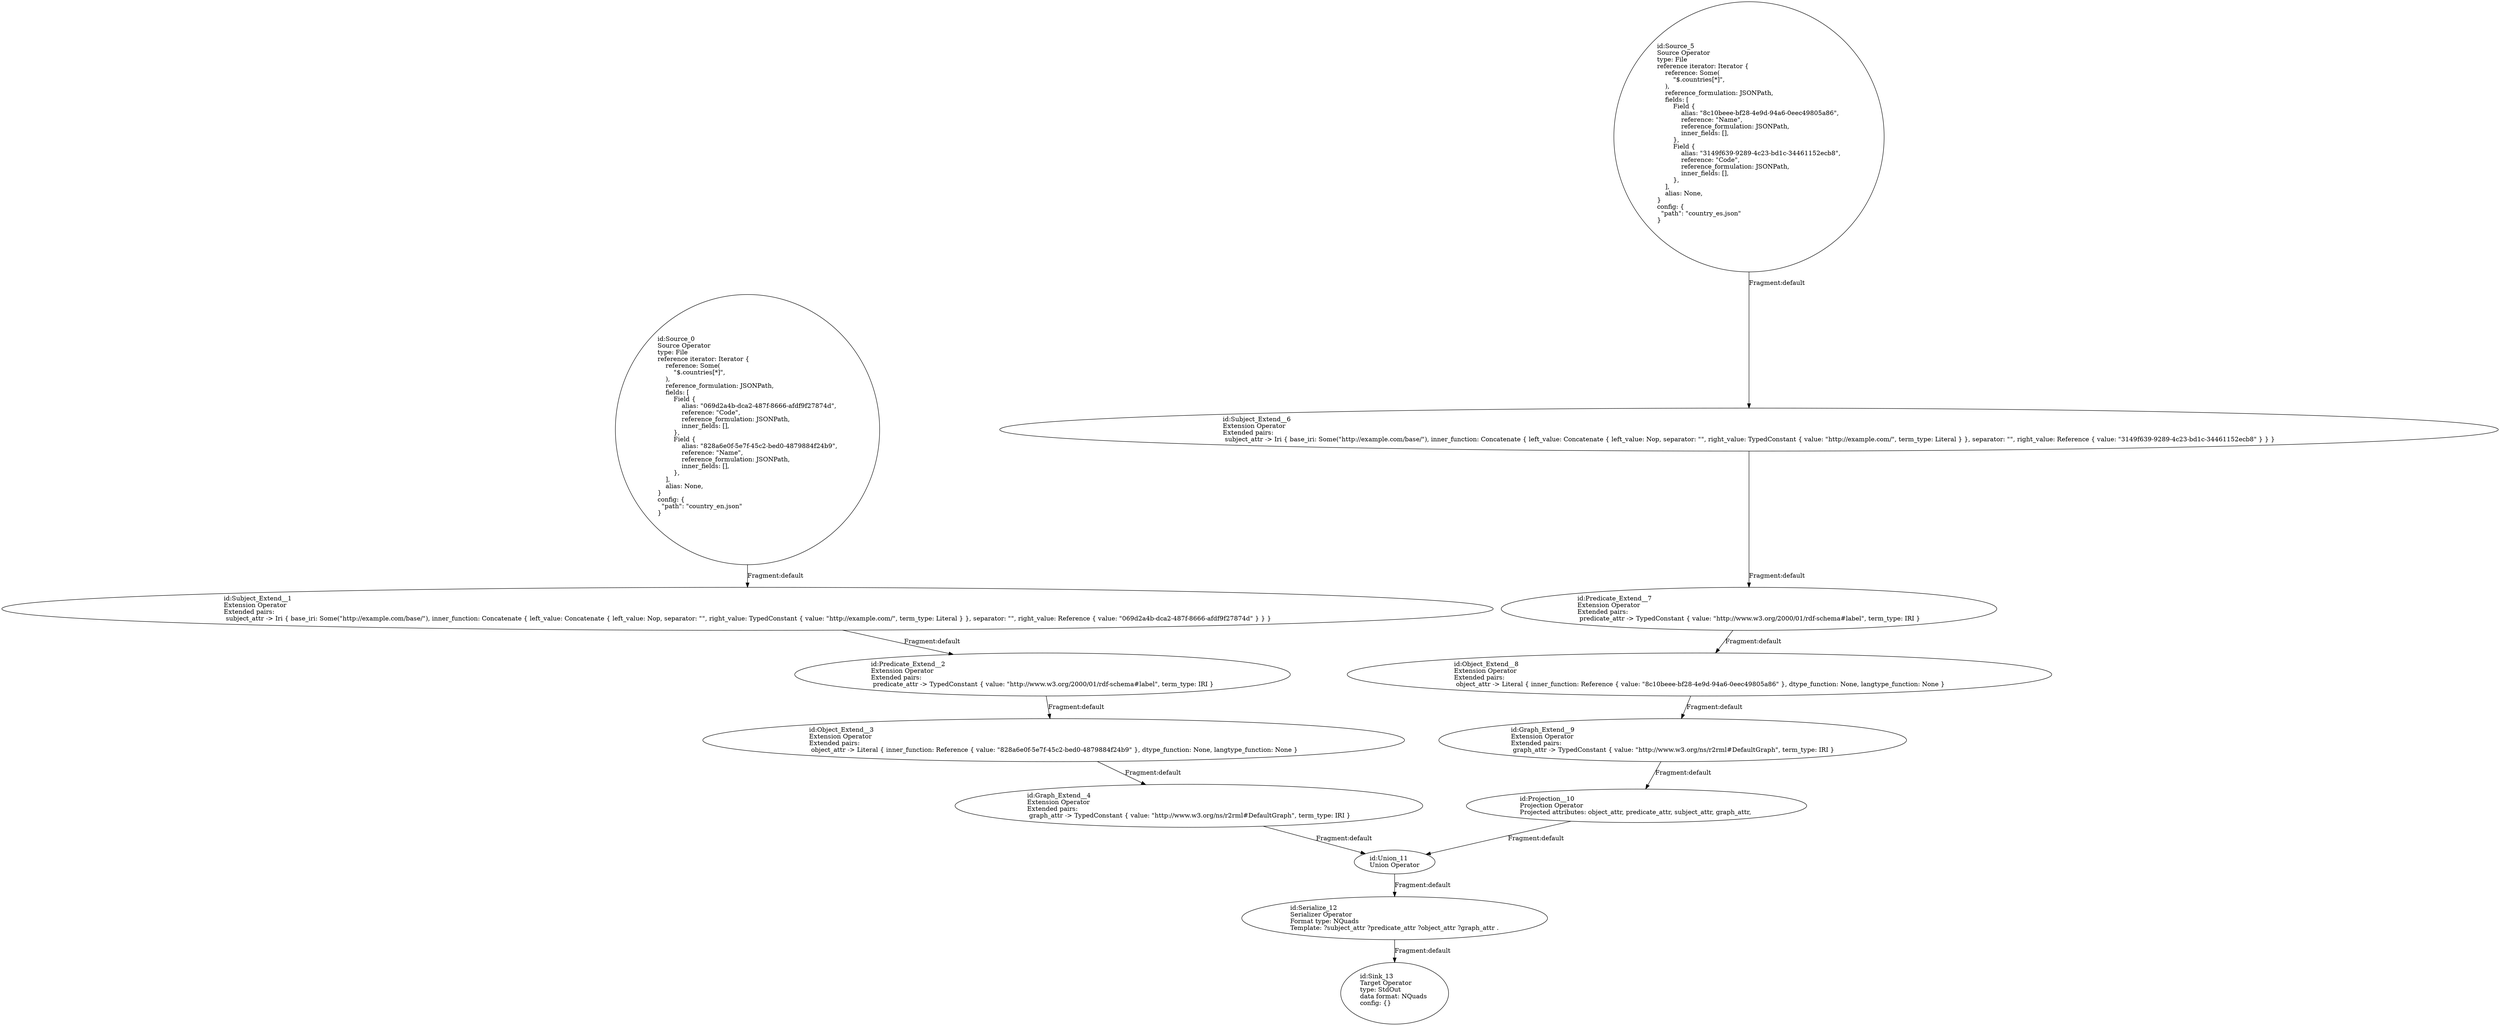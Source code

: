 digraph {
    0 [ label = "id:Source_0 \lSource Operator\ltype: File \lreference iterator: Iterator {\l    reference: Some(\l        \"$.countries[*]\",\l    ),\l    reference_formulation: JSONPath,\l    fields: [\l        Field {\l            alias: \"069d2a4b-dca2-487f-8666-afdf9f27874d\",\l            reference: \"Code\",\l            reference_formulation: JSONPath,\l            inner_fields: [],\l        },\l        Field {\l            alias: \"828a6e0f-5e7f-45c2-bed0-4879884f24b9\",\l            reference: \"Name\",\l            reference_formulation: JSONPath,\l            inner_fields: [],\l        },\l    ],\l    alias: None,\l} \lconfig: {\l  \"path\": \"country_en.json\"\l}\l             " ]
    1 [ label = "id:Subject_Extend__1 \lExtension Operator\lExtended pairs: \l subject_attr -> Iri { base_iri: Some(\"http://example.com/base/\"), inner_function: Concatenate { left_value: Concatenate { left_value: Nop, separator: \"\", right_value: TypedConstant { value: \"http://example.com/\", term_type: Literal } }, separator: \"\", right_value: Reference { value: \"069d2a4b-dca2-487f-8666-afdf9f27874d\" } } }" ]
    2 [ label = "id:Predicate_Extend__2 \lExtension Operator\lExtended pairs: \l predicate_attr -> TypedConstant { value: \"http://www.w3.org/2000/01/rdf-schema#label\", term_type: IRI }" ]
    3 [ label = "id:Object_Extend__3 \lExtension Operator\lExtended pairs: \l object_attr -> Literal { inner_function: Reference { value: \"828a6e0f-5e7f-45c2-bed0-4879884f24b9\" }, dtype_function: None, langtype_function: None }" ]
    4 [ label = "id:Graph_Extend__4 \lExtension Operator\lExtended pairs: \l graph_attr -> TypedConstant { value: \"http://www.w3.org/ns/r2rml#DefaultGraph\", term_type: IRI }" ]
    5 [ label = "id:Source_5 \lSource Operator\ltype: File \lreference iterator: Iterator {\l    reference: Some(\l        \"$.countries[*]\",\l    ),\l    reference_formulation: JSONPath,\l    fields: [\l        Field {\l            alias: \"8c10beee-bf28-4e9d-94a6-0eec49805a86\",\l            reference: \"Name\",\l            reference_formulation: JSONPath,\l            inner_fields: [],\l        },\l        Field {\l            alias: \"3149f639-9289-4c23-bd1c-34461152ecb8\",\l            reference: \"Code\",\l            reference_formulation: JSONPath,\l            inner_fields: [],\l        },\l    ],\l    alias: None,\l} \lconfig: {\l  \"path\": \"country_es.json\"\l}\l             " ]
    6 [ label = "id:Subject_Extend__6 \lExtension Operator\lExtended pairs: \l subject_attr -> Iri { base_iri: Some(\"http://example.com/base/\"), inner_function: Concatenate { left_value: Concatenate { left_value: Nop, separator: \"\", right_value: TypedConstant { value: \"http://example.com/\", term_type: Literal } }, separator: \"\", right_value: Reference { value: \"3149f639-9289-4c23-bd1c-34461152ecb8\" } } }" ]
    7 [ label = "id:Predicate_Extend__7 \lExtension Operator\lExtended pairs: \l predicate_attr -> TypedConstant { value: \"http://www.w3.org/2000/01/rdf-schema#label\", term_type: IRI }" ]
    8 [ label = "id:Object_Extend__8 \lExtension Operator\lExtended pairs: \l object_attr -> Literal { inner_function: Reference { value: \"8c10beee-bf28-4e9d-94a6-0eec49805a86\" }, dtype_function: None, langtype_function: None }" ]
    9 [ label = "id:Graph_Extend__9 \lExtension Operator\lExtended pairs: \l graph_attr -> TypedConstant { value: \"http://www.w3.org/ns/r2rml#DefaultGraph\", term_type: IRI }" ]
    10 [ label = "id:Projection__10 \lProjection Operator\lProjected attributes: object_attr, predicate_attr, subject_attr, graph_attr, " ]
    11 [ label = "id:Union_11 \lUnion Operator\l" ]
    12 [ label = "id:Serialize_12 \lSerializer Operator\lFormat type: NQuads\lTemplate: ?subject_attr ?predicate_attr ?object_attr ?graph_attr ." ]
    13 [ label = "id:Sink_13 \lTarget Operator\ltype: StdOut \ldata format: NQuads \lconfig: {}\l             " ]
    0 -> 1 [ label = "Fragment:default" ]
    1 -> 2 [ label = "Fragment:default" ]
    2 -> 3 [ label = "Fragment:default" ]
    3 -> 4 [ label = "Fragment:default" ]
    5 -> 6 [ label = "Fragment:default" ]
    6 -> 7 [ label = "Fragment:default" ]
    7 -> 8 [ label = "Fragment:default" ]
    8 -> 9 [ label = "Fragment:default" ]
    9 -> 10 [ label = "Fragment:default" ]
    4 -> 11 [ label = "Fragment:default" ]
    10 -> 11 [ label = "Fragment:default" ]
    11 -> 12 [ label = "Fragment:default" ]
    12 -> 13 [ label = "Fragment:default" ]
}
